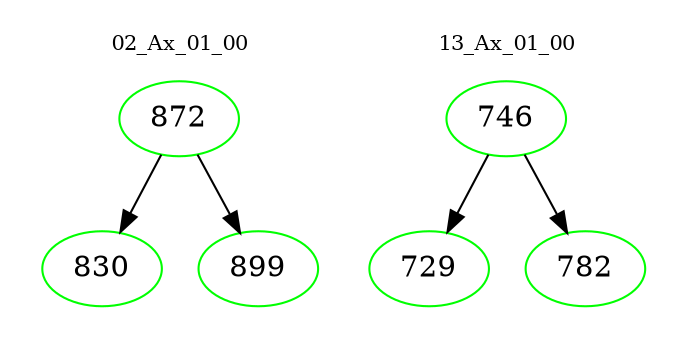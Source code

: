 digraph{
subgraph cluster_0 {
color = white
label = "02_Ax_01_00";
fontsize=10;
T0_872 [label="872", color="green"]
T0_872 -> T0_830 [color="black"]
T0_830 [label="830", color="green"]
T0_872 -> T0_899 [color="black"]
T0_899 [label="899", color="green"]
}
subgraph cluster_1 {
color = white
label = "13_Ax_01_00";
fontsize=10;
T1_746 [label="746", color="green"]
T1_746 -> T1_729 [color="black"]
T1_729 [label="729", color="green"]
T1_746 -> T1_782 [color="black"]
T1_782 [label="782", color="green"]
}
}
